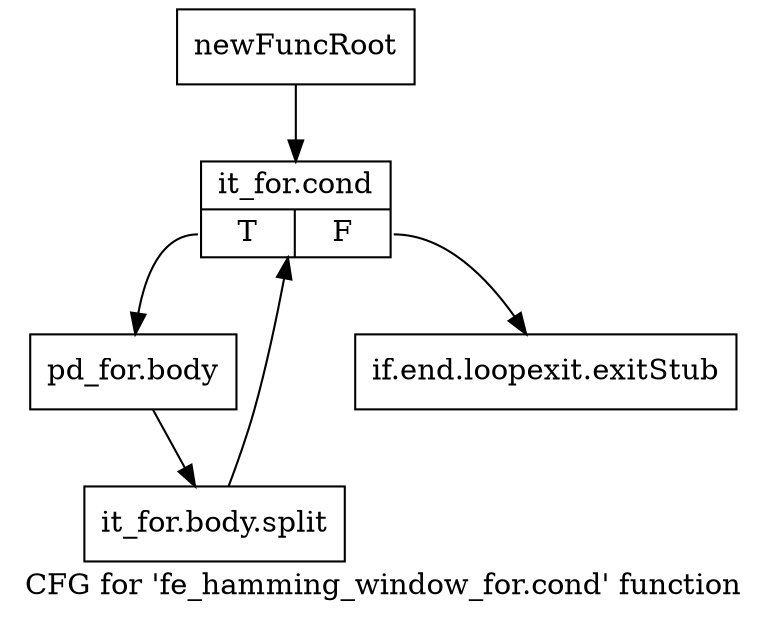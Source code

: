 digraph "CFG for 'fe_hamming_window_for.cond' function" {
	label="CFG for 'fe_hamming_window_for.cond' function";

	Node0x12fbb50 [shape=record,label="{newFuncRoot}"];
	Node0x12fbb50 -> Node0x12fbbf0;
	Node0x12fbba0 [shape=record,label="{if.end.loopexit.exitStub}"];
	Node0x12fbbf0 [shape=record,label="{it_for.cond|{<s0>T|<s1>F}}"];
	Node0x12fbbf0:s0 -> Node0x12fbc40;
	Node0x12fbbf0:s1 -> Node0x12fbba0;
	Node0x12fbc40 [shape=record,label="{pd_for.body}"];
	Node0x12fbc40 -> Node0x14b0670;
	Node0x14b0670 [shape=record,label="{it_for.body.split}"];
	Node0x14b0670 -> Node0x12fbbf0;
}
